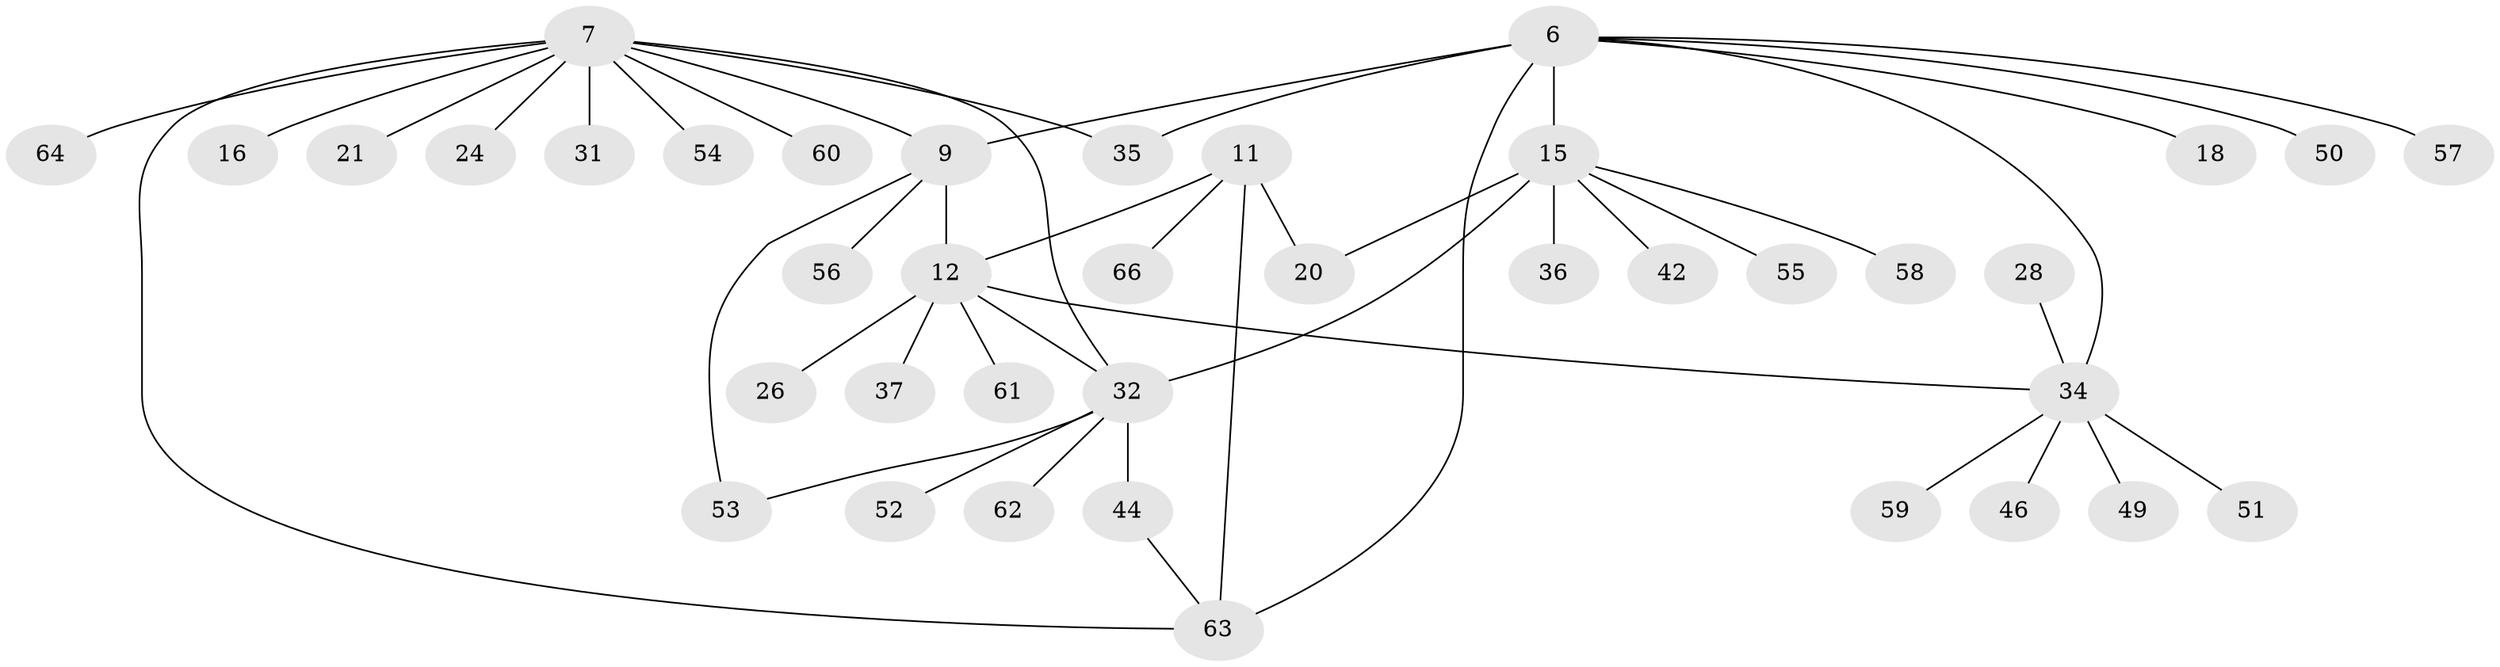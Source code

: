 // original degree distribution, {2: 0.16666666666666666, 8: 0.030303030303030304, 10: 0.015151515151515152, 6: 0.045454545454545456, 13: 0.015151515151515152, 4: 0.07575757575757576, 3: 0.045454545454545456, 5: 0.030303030303030304, 9: 0.015151515151515152, 1: 0.5606060606060606}
// Generated by graph-tools (version 1.1) at 2025/59/03/04/25 21:59:13]
// undirected, 39 vertices, 47 edges
graph export_dot {
graph [start="1"]
  node [color=gray90,style=filled];
  6 [super="+2"];
  7;
  9 [super="+8"];
  11 [super="+10"];
  12;
  15;
  16;
  18;
  20;
  21;
  24;
  26;
  28;
  31;
  32 [super="+14"];
  34 [super="+3+27"];
  35;
  36;
  37;
  42;
  44 [super="+41"];
  46;
  49;
  50;
  51;
  52 [super="+17"];
  53;
  54 [super="+43"];
  55;
  56;
  57;
  58 [super="+39"];
  59;
  60;
  61;
  62;
  63 [super="+48+5"];
  64 [super="+47"];
  66 [super="+65"];
  6 -- 15 [weight=2];
  6 -- 18;
  6 -- 50;
  6 -- 63 [weight=3];
  6 -- 35;
  6 -- 9;
  6 -- 57;
  6 -- 34 [weight=2];
  7 -- 9 [weight=2];
  7 -- 16;
  7 -- 21;
  7 -- 24;
  7 -- 31;
  7 -- 35;
  7 -- 60;
  7 -- 63 [weight=2];
  7 -- 54;
  7 -- 64;
  7 -- 32;
  9 -- 12;
  9 -- 56;
  9 -- 53;
  11 -- 12 [weight=2];
  11 -- 20;
  11 -- 63;
  11 -- 66;
  12 -- 26;
  12 -- 37;
  12 -- 61;
  12 -- 34;
  12 -- 32;
  15 -- 20;
  15 -- 36;
  15 -- 42;
  15 -- 55;
  15 -- 58;
  15 -- 32 [weight=2];
  28 -- 34;
  32 -- 44;
  32 -- 52;
  32 -- 53;
  32 -- 62;
  34 -- 59;
  34 -- 46;
  34 -- 49;
  34 -- 51;
  44 -- 63;
}
